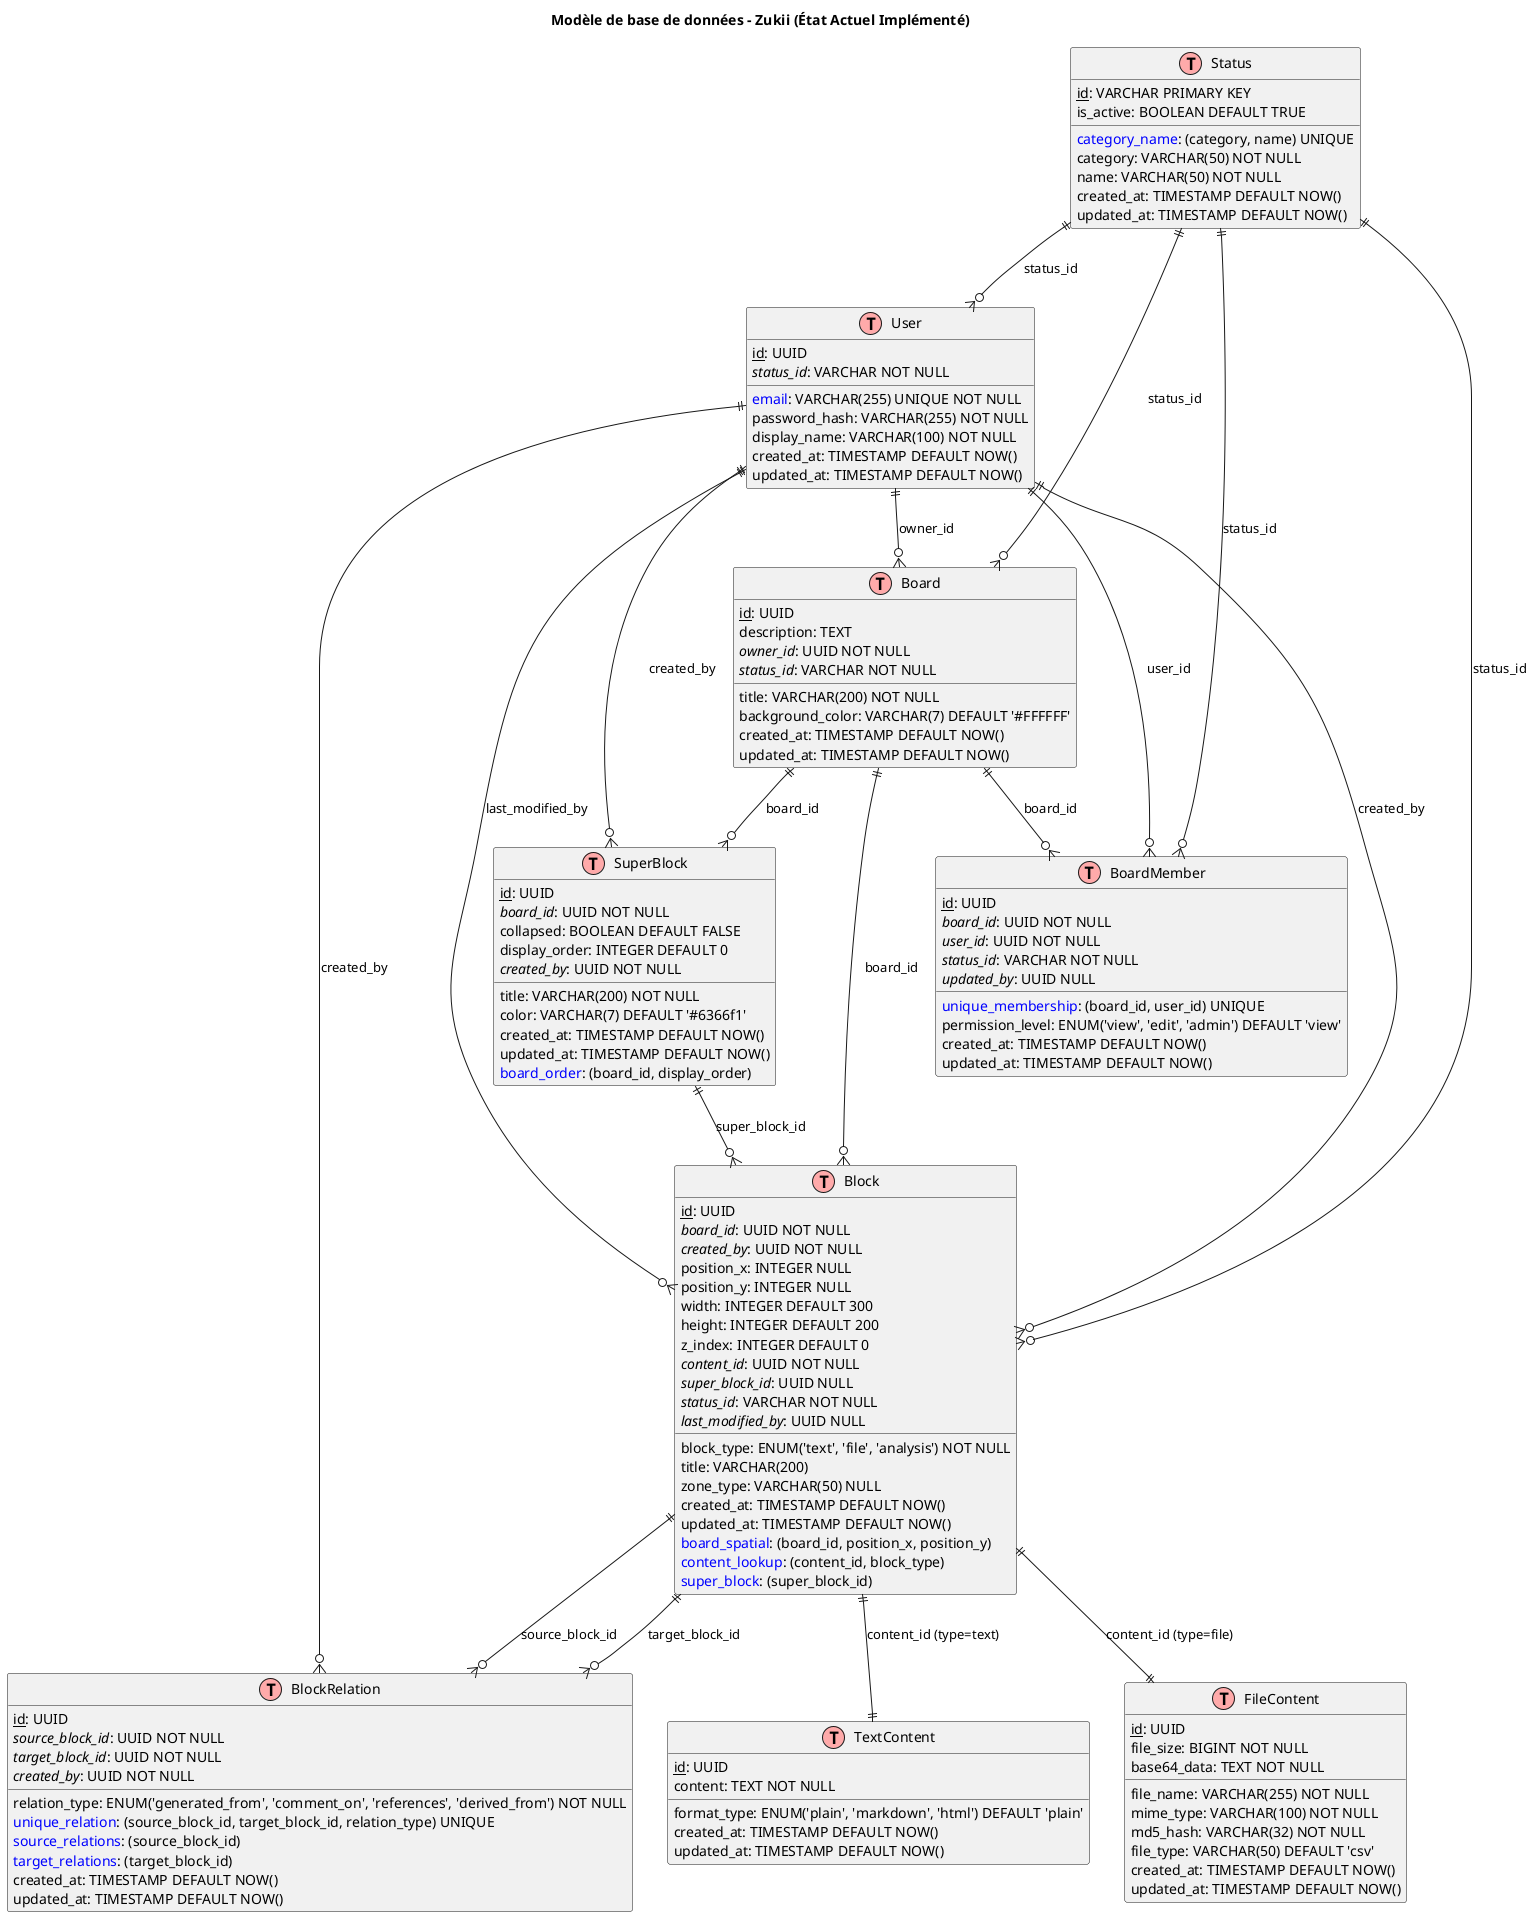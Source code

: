 @startuml Database_Model_Zukii_Current
!define TABLE(name,desc) class name as "desc" << (T,#FFAAAA) >>
!define PK(x) <u>x</u>
!define FK(x) <i>x</i>
!define IDX(x) <color:blue>x</color>

title Modèle de base de données - Zukii (État Actuel Implémenté)

TABLE(User, "User") {
  PK(id): UUID
  IDX(email): VARCHAR(255) UNIQUE NOT NULL
  password_hash: VARCHAR(255) NOT NULL
  display_name: VARCHAR(100) NOT NULL
  FK(status_id): VARCHAR NOT NULL
  created_at: TIMESTAMP DEFAULT NOW()
  updated_at: TIMESTAMP DEFAULT NOW()
}

TABLE(Status, "Status") {
  PK(id): VARCHAR PRIMARY KEY
  IDX(category_name): (category, name) UNIQUE
  category: VARCHAR(50) NOT NULL
  name: VARCHAR(50) NOT NULL
  is_active: BOOLEAN DEFAULT TRUE
  created_at: TIMESTAMP DEFAULT NOW()
  updated_at: TIMESTAMP DEFAULT NOW()
}

TABLE(Board, "Board") {
  PK(id): UUID
  title: VARCHAR(200) NOT NULL
  description: TEXT
  FK(owner_id): UUID NOT NULL
  FK(status_id): VARCHAR NOT NULL
  background_color: VARCHAR(7) DEFAULT '#FFFFFF'
  created_at: TIMESTAMP DEFAULT NOW()
  updated_at: TIMESTAMP DEFAULT NOW()
}

TABLE(BoardMember, "BoardMember") {
  PK(id): UUID
  FK(board_id): UUID NOT NULL
  FK(user_id): UUID NOT NULL
  IDX(unique_membership): (board_id, user_id) UNIQUE
  permission_level: ENUM('view', 'edit', 'admin') DEFAULT 'view'
  FK(status_id): VARCHAR NOT NULL
  FK(updated_by): UUID NULL
  created_at: TIMESTAMP DEFAULT NOW()
  updated_at: TIMESTAMP DEFAULT NOW()
}

TABLE(SuperBlock, "SuperBlock") {
  PK(id): UUID
  FK(board_id): UUID NOT NULL
  title: VARCHAR(200) NOT NULL
  color: VARCHAR(7) DEFAULT '#6366f1'
  collapsed: BOOLEAN DEFAULT FALSE
  display_order: INTEGER DEFAULT 0
  FK(created_by): UUID NOT NULL
  created_at: TIMESTAMP DEFAULT NOW()
  updated_at: TIMESTAMP DEFAULT NOW()
  IDX(board_order): (board_id, display_order)
}

TABLE(Block, "Block") {
  PK(id): UUID
  FK(board_id): UUID NOT NULL
  FK(created_by): UUID NOT NULL
  block_type: ENUM('text', 'file', 'analysis') NOT NULL
  title: VARCHAR(200)
  position_x: INTEGER NULL
  position_y: INTEGER NULL
  width: INTEGER DEFAULT 300
  height: INTEGER DEFAULT 200
  z_index: INTEGER DEFAULT 0
  FK(content_id): UUID NOT NULL
  FK(super_block_id): UUID NULL
  zone_type: VARCHAR(50) NULL
  FK(status_id): VARCHAR NOT NULL
  FK(last_modified_by): UUID NULL
  created_at: TIMESTAMP DEFAULT NOW()
  updated_at: TIMESTAMP DEFAULT NOW()
  IDX(board_spatial): (board_id, position_x, position_y)
  IDX(content_lookup): (content_id, block_type)
  IDX(super_block): (super_block_id)
}

TABLE(BlockRelation, "BlockRelation") {
  PK(id): UUID
  FK(source_block_id): UUID NOT NULL
  FK(target_block_id): UUID NOT NULL
  relation_type: ENUM('generated_from', 'comment_on', 'references', 'derived_from') NOT NULL
  FK(created_by): UUID NOT NULL
  IDX(unique_relation): (source_block_id, target_block_id, relation_type) UNIQUE
  IDX(source_relations): (source_block_id)
  IDX(target_relations): (target_block_id)
  created_at: TIMESTAMP DEFAULT NOW()
  updated_at: TIMESTAMP DEFAULT NOW()
}

TABLE(TextContent, "TextContent") {
  PK(id): UUID
  content: TEXT NOT NULL
  format_type: ENUM('plain', 'markdown', 'html') DEFAULT 'plain'
  created_at: TIMESTAMP DEFAULT NOW()
  updated_at: TIMESTAMP DEFAULT NOW()
}

TABLE(FileContent, "FileContent") {
  PK(id): UUID
  file_name: VARCHAR(255) NOT NULL
  mime_type: VARCHAR(100) NOT NULL
  file_size: BIGINT NOT NULL
  base64_data: TEXT NOT NULL
  md5_hash: VARCHAR(32) NOT NULL
  file_type: VARCHAR(50) DEFAULT 'csv'
  created_at: TIMESTAMP DEFAULT NOW()
  updated_at: TIMESTAMP DEFAULT NOW()
}

User ||--o{ Board : "owner_id"
User ||--o{ BoardMember : "user_id"
User ||--o{ SuperBlock : "created_by"
User ||--o{ Block : "created_by"
User ||--o{ Block : "last_modified_by"
User ||--o{ BlockRelation : "created_by"

Board ||--o{ BoardMember : "board_id"
Board ||--o{ SuperBlock : "board_id"
Board ||--o{ Block : "board_id"

SuperBlock ||--o{ Block : "super_block_id"

Block ||--o{ BlockRelation : "source_block_id"
Block ||--o{ BlockRelation : "target_block_id"

Status ||--o{ User : "status_id"
Status ||--o{ Board : "status_id"
Status ||--o{ BoardMember : "status_id"
Status ||--o{ Block : "status_id"

Block ||--|| TextContent : "content_id (type=text)"
Block ||--|| FileContent : "content_id (type=file)"

@enduml 